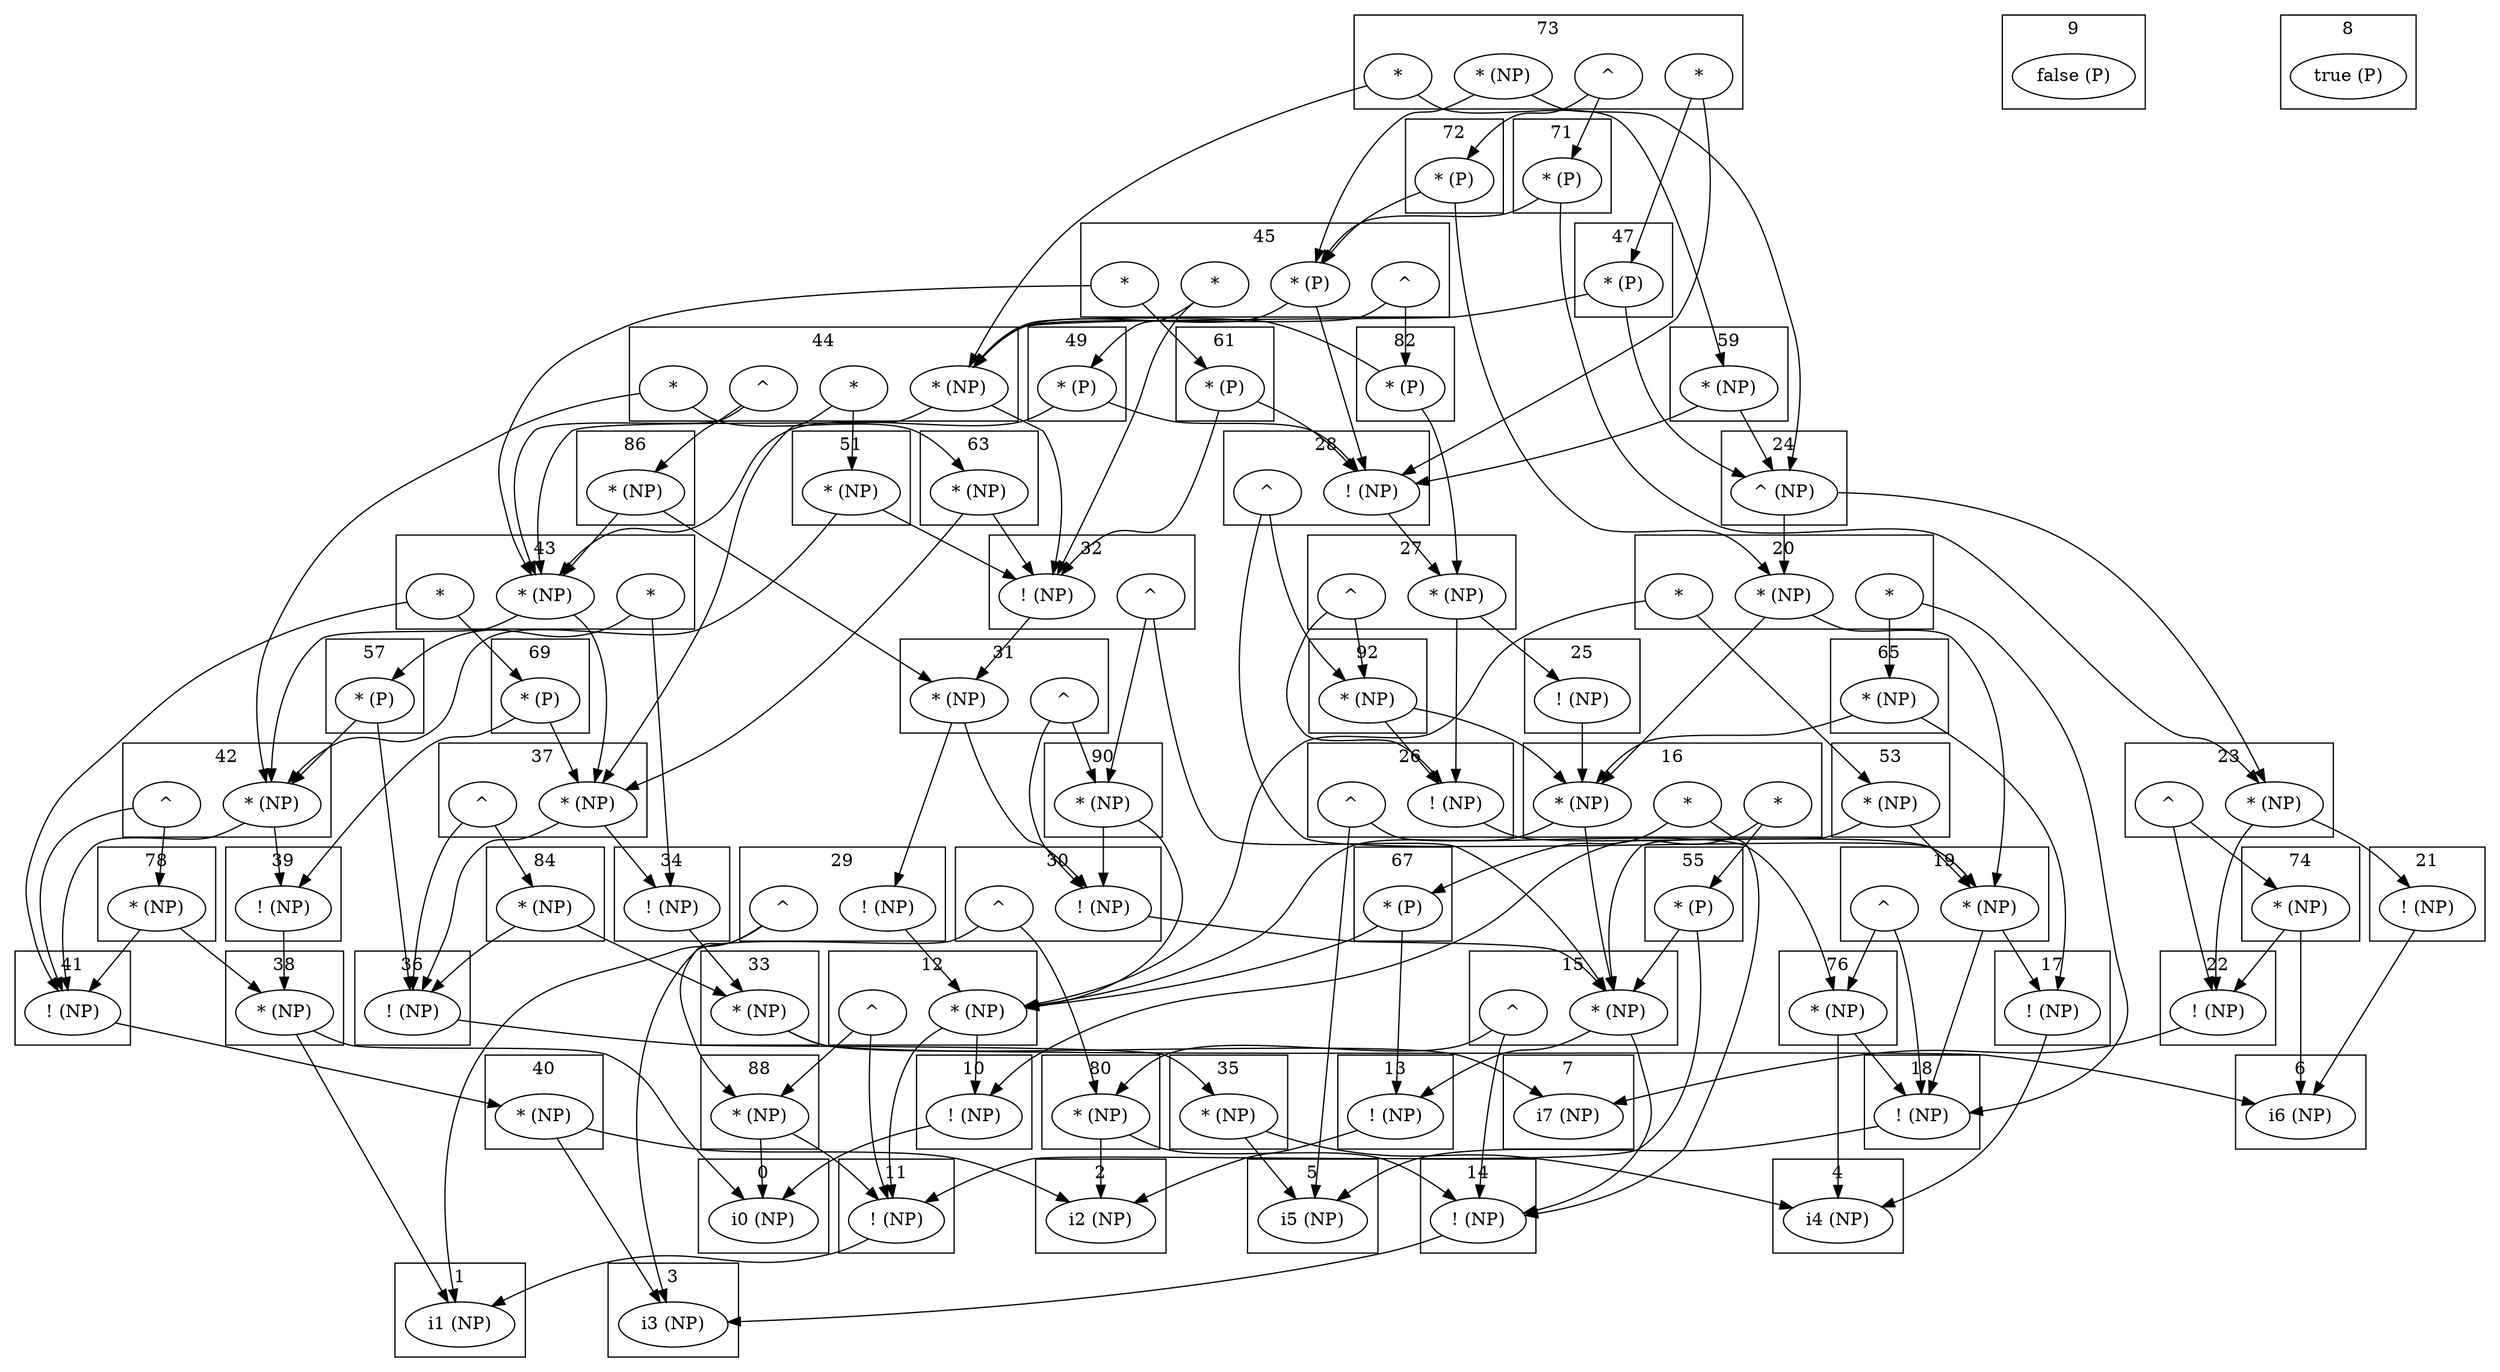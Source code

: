 digraph EGraph {
subgraph cluster_ec0 {
label="0";
"0_0" [label="i0 (NP)"];
}
subgraph cluster_ec19 {
label="19";
"19_0" [label="* (NP)"];
"19_1" [label="^"];
}
subgraph cluster_ec73 {
label="73";
"73_0" [label="* (NP)"];
"73_1" [label="*"];
"73_2" [label="*"];
"73_3" [label="^"];
}
subgraph cluster_ec38 {
label="38";
"38_0" [label="* (NP)"];
}
subgraph cluster_ec92 {
label="92";
"92_0" [label="* (NP)"];
}
subgraph cluster_ec57 {
label="57";
"57_0" [label="* (P)"];
}
subgraph cluster_ec3 {
label="3";
"3_0" [label="i3 (NP)"];
}
subgraph cluster_ec76 {
label="76";
"76_0" [label="* (NP)"];
}
subgraph cluster_ec22 {
label="22";
"22_0" [label="! (NP)"];
}
subgraph cluster_ec41 {
label="41";
"41_0" [label="! (NP)"];
}
subgraph cluster_ec6 {
label="6";
"6_0" [label="i6 (NP)"];
}
subgraph cluster_ec25 {
label="25";
"25_0" [label="! (NP)"];
}
subgraph cluster_ec44 {
label="44";
"44_0" [label="* (NP)"];
"44_1" [label="*"];
"44_2" [label="*"];
"44_3" [label="^"];
}
subgraph cluster_ec63 {
label="63";
"63_0" [label="* (NP)"];
}
subgraph cluster_ec9 {
label="9";
"9_0" [label="false (P)"];
}
subgraph cluster_ec82 {
label="82";
"82_0" [label="* (P)"];
}
subgraph cluster_ec28 {
label="28";
"28_0" [label="! (NP)"];
"28_1" [label="^"];
}
subgraph cluster_ec47 {
label="47";
"47_0" [label="* (P)"];
}
subgraph cluster_ec12 {
label="12";
"12_0" [label="* (NP)"];
"12_1" [label="^"];
}
subgraph cluster_ec31 {
label="31";
"31_0" [label="* (NP)"];
"31_1" [label="^"];
}
subgraph cluster_ec69 {
label="69";
"69_0" [label="* (P)"];
}
subgraph cluster_ec15 {
label="15";
"15_0" [label="* (NP)"];
"15_1" [label="^"];
}
subgraph cluster_ec88 {
label="88";
"88_0" [label="* (NP)"];
}
subgraph cluster_ec34 {
label="34";
"34_0" [label="! (NP)"];
}
subgraph cluster_ec53 {
label="53";
"53_0" [label="* (NP)"];
}
subgraph cluster_ec72 {
label="72";
"72_0" [label="* (P)"];
}
subgraph cluster_ec18 {
label="18";
"18_0" [label="! (NP)"];
}
subgraph cluster_ec37 {
label="37";
"37_0" [label="* (NP)"];
"37_1" [label="^"];
}
subgraph cluster_ec2 {
label="2";
"2_0" [label="i2 (NP)"];
}
subgraph cluster_ec21 {
label="21";
"21_0" [label="! (NP)"];
}
subgraph cluster_ec40 {
label="40";
"40_0" [label="* (NP)"];
}
subgraph cluster_ec59 {
label="59";
"59_0" [label="* (NP)"];
}
subgraph cluster_ec5 {
label="5";
"5_0" [label="i5 (NP)"];
}
subgraph cluster_ec78 {
label="78";
"78_0" [label="* (NP)"];
}
subgraph cluster_ec24 {
label="24";
"24_0" [label="^ (NP)"];
}
subgraph cluster_ec43 {
label="43";
"43_0" [label="* (NP)"];
"43_1" [label="*"];
"43_2" [label="*"];
}
subgraph cluster_ec8 {
label="8";
"8_0" [label="true (P)"];
}
subgraph cluster_ec27 {
label="27";
"27_0" [label="* (NP)"];
"27_1" [label="^"];
}
subgraph cluster_ec65 {
label="65";
"65_0" [label="* (NP)"];
}
subgraph cluster_ec11 {
label="11";
"11_0" [label="! (NP)"];
}
subgraph cluster_ec84 {
label="84";
"84_0" [label="* (NP)"];
}
subgraph cluster_ec30 {
label="30";
"30_0" [label="! (NP)"];
"30_1" [label="^"];
}
subgraph cluster_ec49 {
label="49";
"49_0" [label="* (P)"];
}
subgraph cluster_ec14 {
label="14";
"14_0" [label="! (NP)"];
}
subgraph cluster_ec33 {
label="33";
"33_0" [label="* (NP)"];
}
subgraph cluster_ec71 {
label="71";
"71_0" [label="* (P)"];
}
subgraph cluster_ec17 {
label="17";
"17_0" [label="! (NP)"];
}
subgraph cluster_ec90 {
label="90";
"90_0" [label="* (NP)"];
}
subgraph cluster_ec36 {
label="36";
"36_0" [label="! (NP)"];
}
subgraph cluster_ec55 {
label="55";
"55_0" [label="* (P)"];
}
subgraph cluster_ec1 {
label="1";
"1_0" [label="i1 (NP)"];
}
subgraph cluster_ec74 {
label="74";
"74_0" [label="* (NP)"];
}
subgraph cluster_ec20 {
label="20";
"20_0" [label="* (NP)"];
"20_1" [label="*"];
"20_2" [label="*"];
}
subgraph cluster_ec39 {
label="39";
"39_0" [label="! (NP)"];
}
subgraph cluster_ec4 {
label="4";
"4_0" [label="i4 (NP)"];
}
subgraph cluster_ec23 {
label="23";
"23_0" [label="* (NP)"];
"23_1" [label="^"];
}
subgraph cluster_ec42 {
label="42";
"42_0" [label="* (NP)"];
"42_1" [label="^"];
}
subgraph cluster_ec61 {
label="61";
"61_0" [label="* (P)"];
}
subgraph cluster_ec7 {
label="7";
"7_0" [label="i7 (NP)"];
}
subgraph cluster_ec80 {
label="80";
"80_0" [label="* (NP)"];
}
subgraph cluster_ec26 {
label="26";
"26_0" [label="! (NP)"];
"26_1" [label="^"];
}
subgraph cluster_ec45 {
label="45";
"45_0" [label="* (P)"];
"45_1" [label="*"];
"45_2" [label="*"];
"45_3" [label="^"];
}
subgraph cluster_ec10 {
label="10";
"10_0" [label="! (NP)"];
}
subgraph cluster_ec29 {
label="29";
"29_0" [label="! (NP)"];
"29_1" [label="^"];
}
subgraph cluster_ec67 {
label="67";
"67_0" [label="* (P)"];
}
subgraph cluster_ec13 {
label="13";
"13_0" [label="! (NP)"];
}
subgraph cluster_ec86 {
label="86";
"86_0" [label="* (NP)"];
}
subgraph cluster_ec32 {
label="32";
"32_0" [label="! (NP)"];
"32_1" [label="^"];
}
subgraph cluster_ec51 {
label="51";
"51_0" [label="* (NP)"];
}
subgraph cluster_ec16 {
label="16";
"16_0" [label="* (NP)"];
"16_1" [label="*"];
"16_2" [label="*"];
}
subgraph cluster_ec35 {
label="35";
"35_0" [label="* (NP)"];
}
"19_0" -> "17_0" [lhead=cluster_ec17];
"19_0" -> "18_0" [lhead=cluster_ec18];
"19_1" -> "18_0" [lhead=cluster_ec18];
"19_1" -> "76_0" [lhead=cluster_ec76];
"73_0" -> "24_0" [lhead=cluster_ec24];
"73_0" -> "45_0" [lhead=cluster_ec45];
"73_1" -> "44_0" [lhead=cluster_ec44];
"73_1" -> "59_0" [lhead=cluster_ec59];
"73_2" -> "47_0" [lhead=cluster_ec47];
"73_2" -> "28_0" [lhead=cluster_ec28];
"73_3" -> "71_0" [lhead=cluster_ec71];
"73_3" -> "72_0" [lhead=cluster_ec72];
"38_0" -> "0_0" [lhead=cluster_ec0];
"38_0" -> "1_0" [lhead=cluster_ec1];
"92_0" -> "26_0" [lhead=cluster_ec26];
"92_0" -> "16_0" [lhead=cluster_ec16];
"57_0" -> "42_0" [lhead=cluster_ec42];
"57_0" -> "36_0" [lhead=cluster_ec36];
"76_0" -> "18_0" [lhead=cluster_ec18];
"76_0" -> "4_0" [lhead=cluster_ec4];
"22_0" -> "7_0" [lhead=cluster_ec7];
"41_0" -> "40_0" [lhead=cluster_ec40];
"25_0" -> "16_0" [lhead=cluster_ec16];
"44_0" -> "32_0" [lhead=cluster_ec32];
"44_0" -> "43_0" [lhead=cluster_ec43];
"44_1" -> "42_0" [lhead=cluster_ec42];
"44_1" -> "63_0" [lhead=cluster_ec63];
"44_2" -> "51_0" [lhead=cluster_ec51];
"44_2" -> "37_0" [lhead=cluster_ec37];
"44_3" -> "43_0" [lhead=cluster_ec43];
"44_3" -> "86_0" [lhead=cluster_ec86];
"63_0" -> "37_0" [lhead=cluster_ec37];
"63_0" -> "32_0" [lhead=cluster_ec32];
"82_0" -> "44_0" [lhead=cluster_ec44];
"82_0" -> "27_0" [lhead=cluster_ec27];
"28_0" -> "27_0" [lhead=cluster_ec27];
"28_1" -> "19_0" [lhead=cluster_ec19];
"28_1" -> "92_0" [lhead=cluster_ec92];
"47_0" -> "24_0" [lhead=cluster_ec24];
"47_0" -> "44_0" [lhead=cluster_ec44];
"12_0" -> "10_0" [lhead=cluster_ec10];
"12_0" -> "11_0" [lhead=cluster_ec11];
"12_1" -> "11_0" [lhead=cluster_ec11];
"12_1" -> "88_0" [lhead=cluster_ec88];
"31_0" -> "29_0" [lhead=cluster_ec29];
"31_0" -> "30_0" [lhead=cluster_ec30];
"31_1" -> "30_0" [lhead=cluster_ec30];
"31_1" -> "90_0" [lhead=cluster_ec90];
"69_0" -> "39_0" [lhead=cluster_ec39];
"69_0" -> "37_0" [lhead=cluster_ec37];
"15_0" -> "13_0" [lhead=cluster_ec13];
"15_0" -> "14_0" [lhead=cluster_ec14];
"15_1" -> "14_0" [lhead=cluster_ec14];
"15_1" -> "80_0" [lhead=cluster_ec80];
"88_0" -> "11_0" [lhead=cluster_ec11];
"88_0" -> "0_0" [lhead=cluster_ec0];
"34_0" -> "33_0" [lhead=cluster_ec33];
"53_0" -> "19_0" [lhead=cluster_ec19];
"53_0" -> "15_0" [lhead=cluster_ec15];
"72_0" -> "45_0" [lhead=cluster_ec45];
"72_0" -> "20_0" [lhead=cluster_ec20];
"18_0" -> "5_0" [lhead=cluster_ec5];
"37_0" -> "34_0" [lhead=cluster_ec34];
"37_0" -> "36_0" [lhead=cluster_ec36];
"37_1" -> "36_0" [lhead=cluster_ec36];
"37_1" -> "84_0" [lhead=cluster_ec84];
"21_0" -> "6_0" [lhead=cluster_ec6];
"40_0" -> "2_0" [lhead=cluster_ec2];
"40_0" -> "3_0" [lhead=cluster_ec3];
"59_0" -> "28_0" [lhead=cluster_ec28];
"59_0" -> "24_0" [lhead=cluster_ec24];
"78_0" -> "41_0" [lhead=cluster_ec41];
"78_0" -> "38_0" [lhead=cluster_ec38];
"24_0" -> "20_0" [lhead=cluster_ec20];
"24_0" -> "23_0" [lhead=cluster_ec23];
"43_0" -> "37_0" [lhead=cluster_ec37];
"43_0" -> "42_0" [lhead=cluster_ec42];
"43_1" -> "41_0" [lhead=cluster_ec41];
"43_1" -> "69_0" [lhead=cluster_ec69];
"43_2" -> "57_0" [lhead=cluster_ec57];
"43_2" -> "34_0" [lhead=cluster_ec34];
"27_0" -> "25_0" [lhead=cluster_ec25];
"27_0" -> "26_0" [lhead=cluster_ec26];
"27_1" -> "26_0" [lhead=cluster_ec26];
"27_1" -> "92_0" [lhead=cluster_ec92];
"65_0" -> "17_0" [lhead=cluster_ec17];
"65_0" -> "16_0" [lhead=cluster_ec16];
"11_0" -> "1_0" [lhead=cluster_ec1];
"84_0" -> "36_0" [lhead=cluster_ec36];
"84_0" -> "33_0" [lhead=cluster_ec33];
"30_0" -> "15_0" [lhead=cluster_ec15];
"30_1" -> "3_0" [lhead=cluster_ec3];
"30_1" -> "80_0" [lhead=cluster_ec80];
"49_0" -> "28_0" [lhead=cluster_ec28];
"49_0" -> "43_0" [lhead=cluster_ec43];
"14_0" -> "3_0" [lhead=cluster_ec3];
"33_0" -> "6_0" [lhead=cluster_ec6];
"33_0" -> "7_0" [lhead=cluster_ec7];
"71_0" -> "45_0" [lhead=cluster_ec45];
"71_0" -> "23_0" [lhead=cluster_ec23];
"17_0" -> "4_0" [lhead=cluster_ec4];
"90_0" -> "30_0" [lhead=cluster_ec30];
"90_0" -> "12_0" [lhead=cluster_ec12];
"36_0" -> "35_0" [lhead=cluster_ec35];
"55_0" -> "15_0" [lhead=cluster_ec15];
"55_0" -> "11_0" [lhead=cluster_ec11];
"74_0" -> "22_0" [lhead=cluster_ec22];
"74_0" -> "6_0" [lhead=cluster_ec6];
"20_0" -> "16_0" [lhead=cluster_ec16];
"20_0" -> "19_0" [lhead=cluster_ec19];
"20_1" -> "18_0" [lhead=cluster_ec18];
"20_1" -> "65_0" [lhead=cluster_ec65];
"20_2" -> "53_0" [lhead=cluster_ec53];
"20_2" -> "12_0" [lhead=cluster_ec12];
"39_0" -> "38_0" [lhead=cluster_ec38];
"23_0" -> "21_0" [lhead=cluster_ec21];
"23_0" -> "22_0" [lhead=cluster_ec22];
"23_1" -> "22_0" [lhead=cluster_ec22];
"23_1" -> "74_0" [lhead=cluster_ec74];
"42_0" -> "39_0" [lhead=cluster_ec39];
"42_0" -> "41_0" [lhead=cluster_ec41];
"42_1" -> "41_0" [lhead=cluster_ec41];
"42_1" -> "78_0" [lhead=cluster_ec78];
"61_0" -> "32_0" [lhead=cluster_ec32];
"61_0" -> "28_0" [lhead=cluster_ec28];
"80_0" -> "14_0" [lhead=cluster_ec14];
"80_0" -> "2_0" [lhead=cluster_ec2];
"26_0" -> "19_0" [lhead=cluster_ec19];
"26_1" -> "5_0" [lhead=cluster_ec5];
"26_1" -> "76_0" [lhead=cluster_ec76];
"45_0" -> "28_0" [lhead=cluster_ec28];
"45_0" -> "44_0" [lhead=cluster_ec44];
"45_1" -> "43_0" [lhead=cluster_ec43];
"45_1" -> "61_0" [lhead=cluster_ec61];
"45_2" -> "49_0" [lhead=cluster_ec49];
"45_2" -> "32_0" [lhead=cluster_ec32];
"45_3" -> "44_0" [lhead=cluster_ec44];
"45_3" -> "82_0" [lhead=cluster_ec82];
"10_0" -> "0_0" [lhead=cluster_ec0];
"29_0" -> "12_0" [lhead=cluster_ec12];
"29_1" -> "1_0" [lhead=cluster_ec1];
"29_1" -> "88_0" [lhead=cluster_ec88];
"67_0" -> "13_0" [lhead=cluster_ec13];
"67_0" -> "12_0" [lhead=cluster_ec12];
"13_0" -> "2_0" [lhead=cluster_ec2];
"86_0" -> "43_0" [lhead=cluster_ec43];
"86_0" -> "31_0" [lhead=cluster_ec31];
"32_0" -> "31_0" [lhead=cluster_ec31];
"32_1" -> "15_0" [lhead=cluster_ec15];
"32_1" -> "90_0" [lhead=cluster_ec90];
"51_0" -> "32_0" [lhead=cluster_ec32];
"51_0" -> "42_0" [lhead=cluster_ec42];
"16_0" -> "12_0" [lhead=cluster_ec12];
"16_0" -> "15_0" [lhead=cluster_ec15];
"16_1" -> "14_0" [lhead=cluster_ec14];
"16_1" -> "67_0" [lhead=cluster_ec67];
"16_2" -> "55_0" [lhead=cluster_ec55];
"16_2" -> "10_0" [lhead=cluster_ec10];
"35_0" -> "4_0" [lhead=cluster_ec4];
"35_0" -> "5_0" [lhead=cluster_ec5];
}